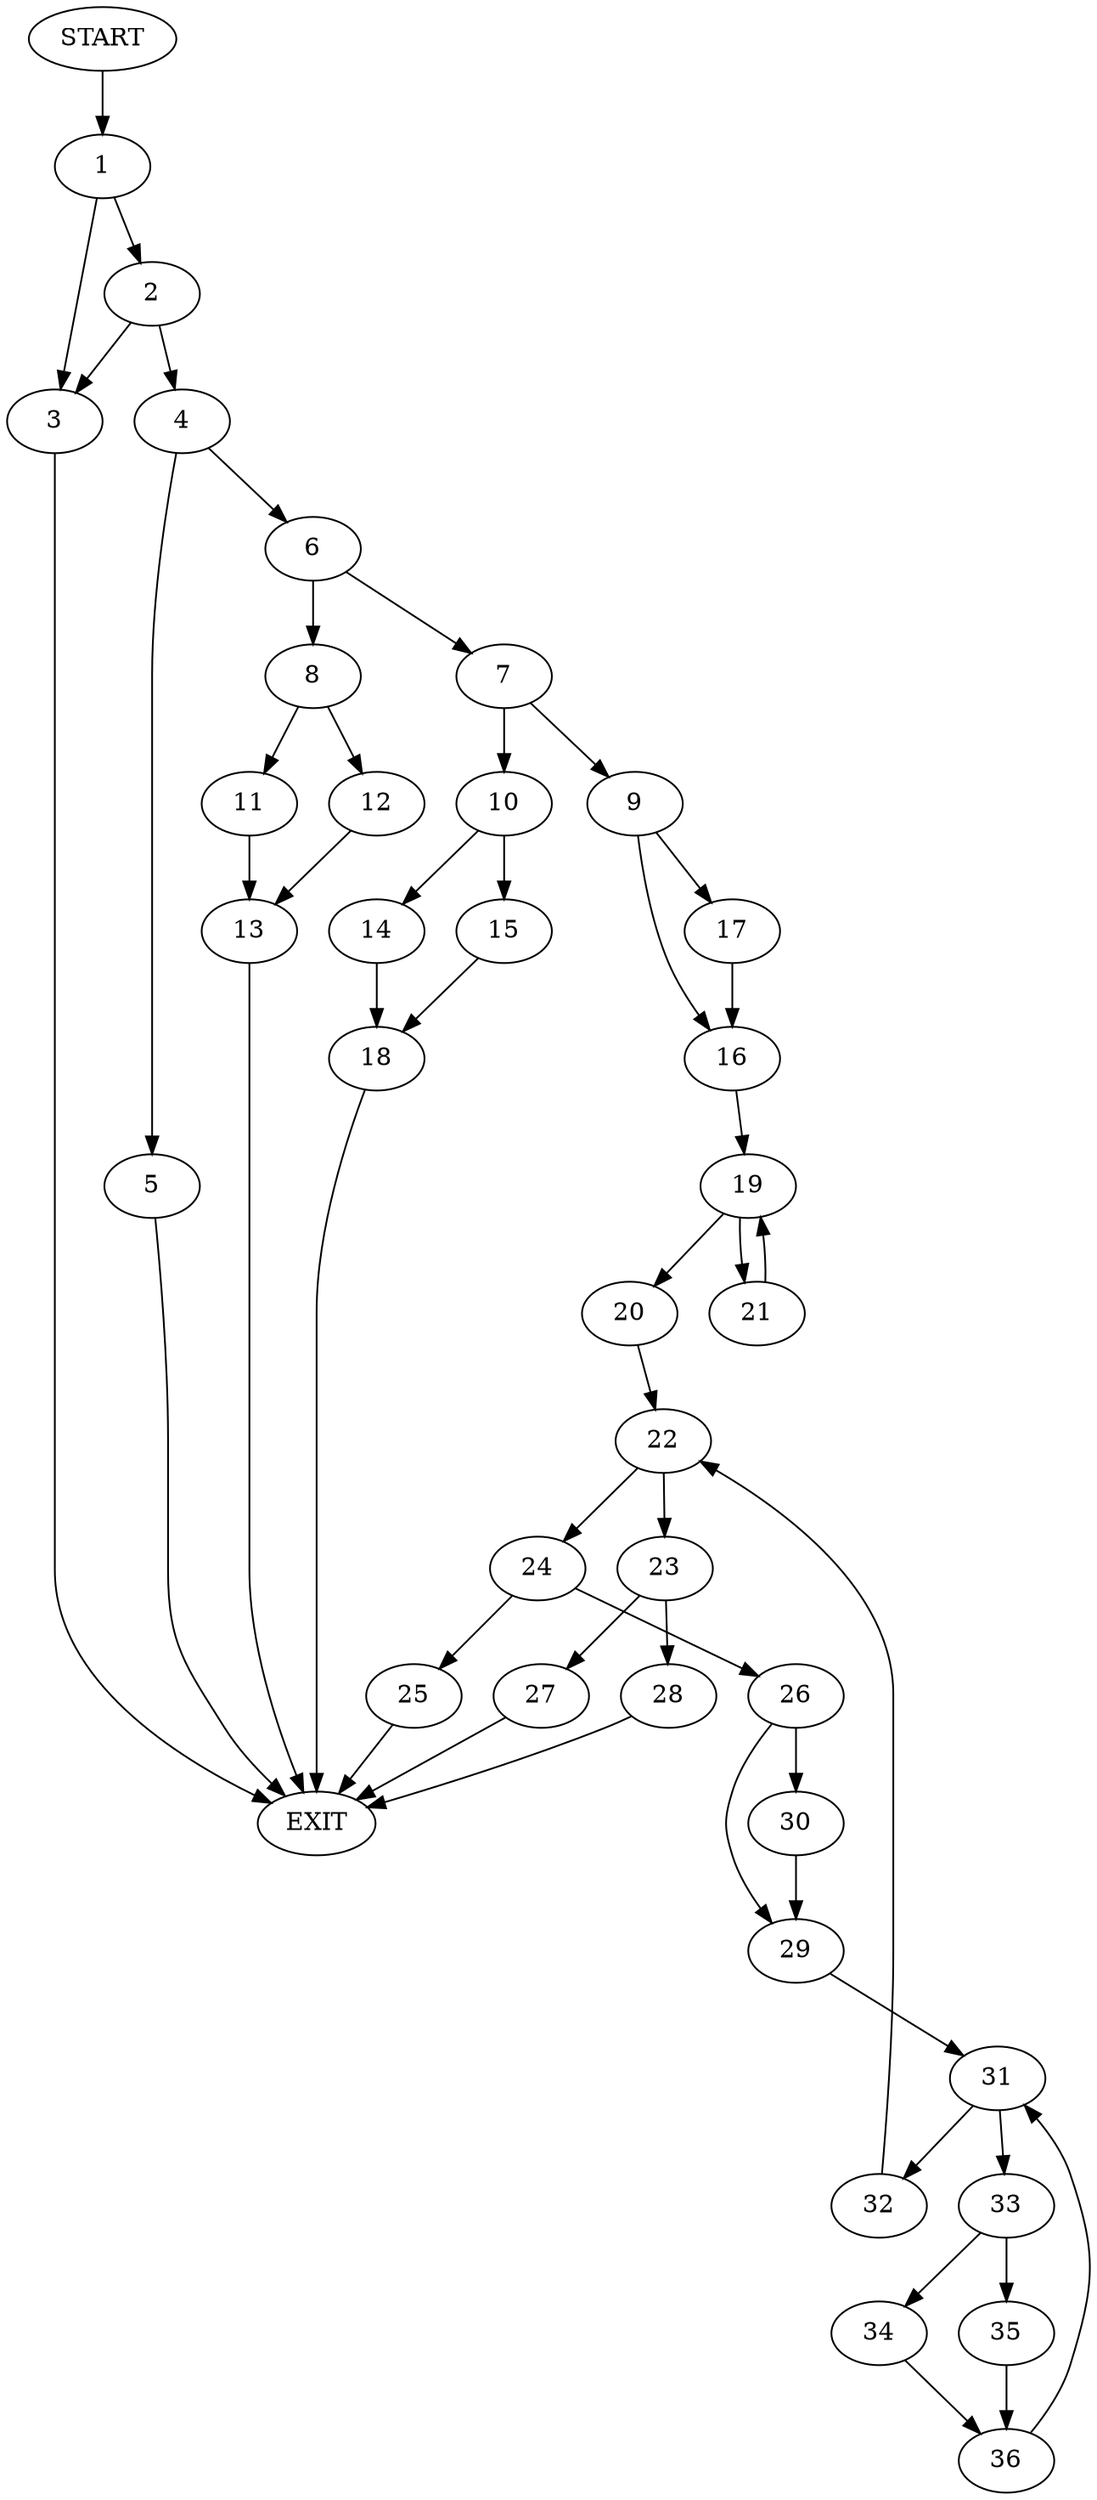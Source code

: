 digraph {
0 [label="START"]
37 [label="EXIT"]
0 -> 1
1 -> 2
1 -> 3
3 -> 37
2 -> 4
2 -> 3
4 -> 5
4 -> 6
5 -> 37
6 -> 7
6 -> 8
7 -> 9
7 -> 10
8 -> 11
8 -> 12
12 -> 13
11 -> 13
13 -> 37
10 -> 14
10 -> 15
9 -> 16
9 -> 17
15 -> 18
14 -> 18
18 -> 37
17 -> 16
16 -> 19
19 -> 20
19 -> 21
21 -> 19
20 -> 22
22 -> 23
22 -> 24
24 -> 25
24 -> 26
23 -> 27
23 -> 28
25 -> 37
26 -> 29
26 -> 30
29 -> 31
30 -> 29
31 -> 32
31 -> 33
33 -> 34
33 -> 35
32 -> 22
35 -> 36
34 -> 36
36 -> 31
27 -> 37
28 -> 37
}
